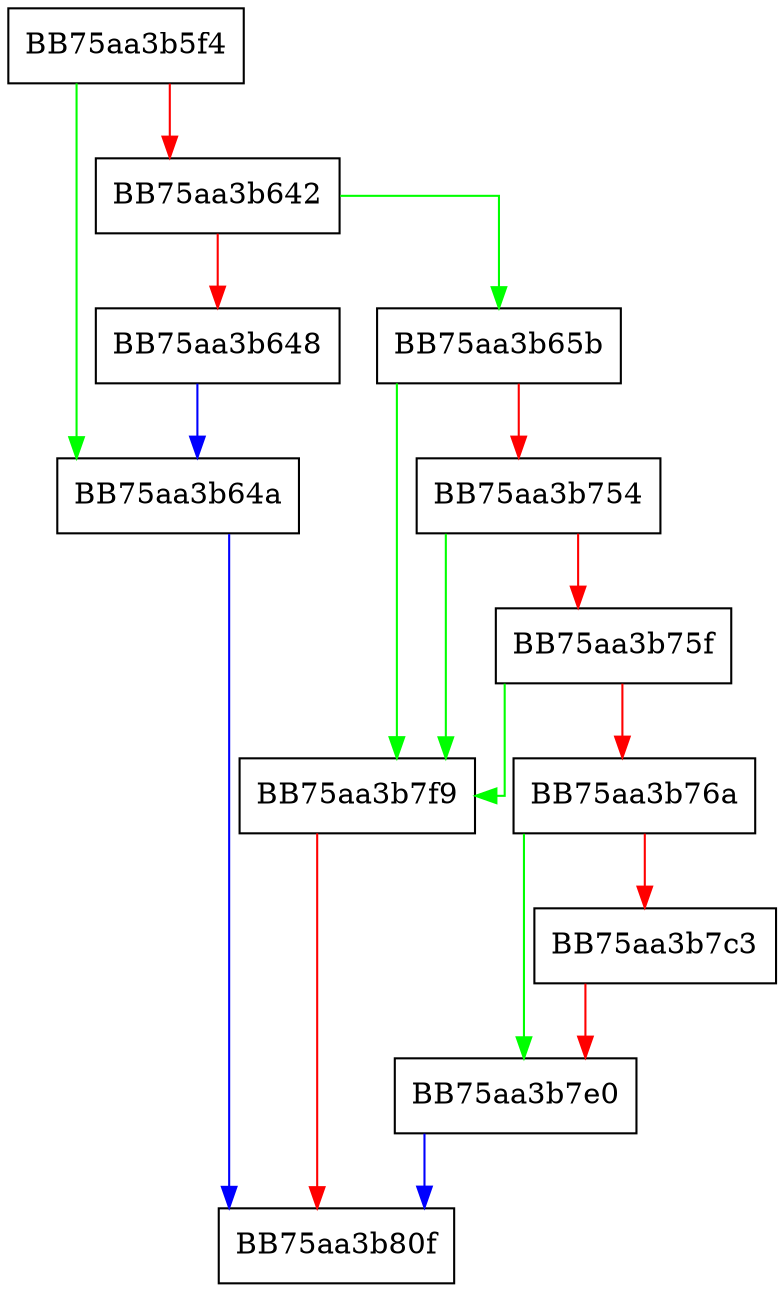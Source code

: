 digraph parseArgsStringToPropertyHashes {
  node [shape="box"];
  graph [splines=ortho];
  BB75aa3b5f4 -> BB75aa3b64a [color="green"];
  BB75aa3b5f4 -> BB75aa3b642 [color="red"];
  BB75aa3b642 -> BB75aa3b65b [color="green"];
  BB75aa3b642 -> BB75aa3b648 [color="red"];
  BB75aa3b648 -> BB75aa3b64a [color="blue"];
  BB75aa3b64a -> BB75aa3b80f [color="blue"];
  BB75aa3b65b -> BB75aa3b7f9 [color="green"];
  BB75aa3b65b -> BB75aa3b754 [color="red"];
  BB75aa3b754 -> BB75aa3b7f9 [color="green"];
  BB75aa3b754 -> BB75aa3b75f [color="red"];
  BB75aa3b75f -> BB75aa3b7f9 [color="green"];
  BB75aa3b75f -> BB75aa3b76a [color="red"];
  BB75aa3b76a -> BB75aa3b7e0 [color="green"];
  BB75aa3b76a -> BB75aa3b7c3 [color="red"];
  BB75aa3b7c3 -> BB75aa3b7e0 [color="red"];
  BB75aa3b7e0 -> BB75aa3b80f [color="blue"];
  BB75aa3b7f9 -> BB75aa3b80f [color="red"];
}